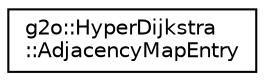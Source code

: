 digraph "Graphical Class Hierarchy"
{
  edge [fontname="Helvetica",fontsize="10",labelfontname="Helvetica",labelfontsize="10"];
  node [fontname="Helvetica",fontsize="10",shape=record];
  rankdir="LR";
  Node0 [label="g2o::HyperDijkstra\l::AdjacencyMapEntry",height=0.2,width=0.4,color="black", fillcolor="white", style="filled",URL="$structg2o_1_1_hyper_dijkstra_1_1_adjacency_map_entry.html"];
}

